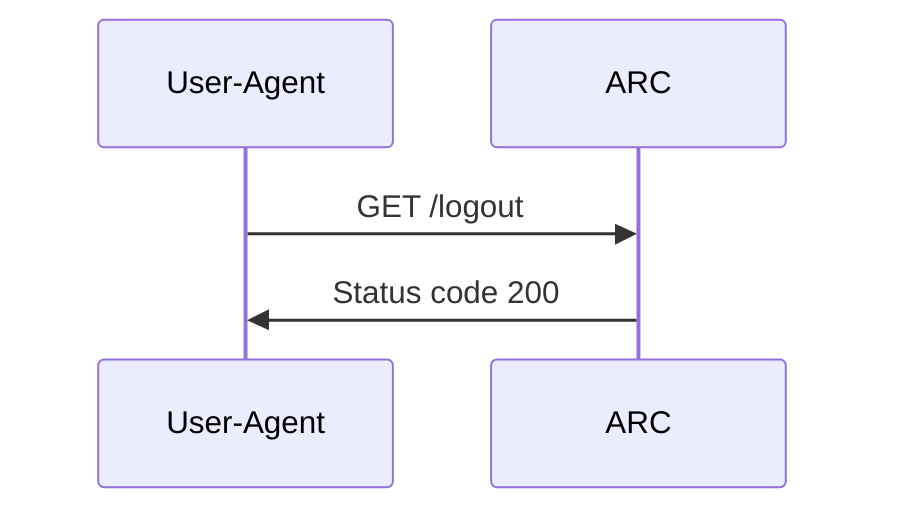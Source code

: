 sequenceDiagram

    participant User-Agent
    participant ARC

    User-Agent ->> ARC: GET /logout
    ARC ->> User-Agent: Status code 200